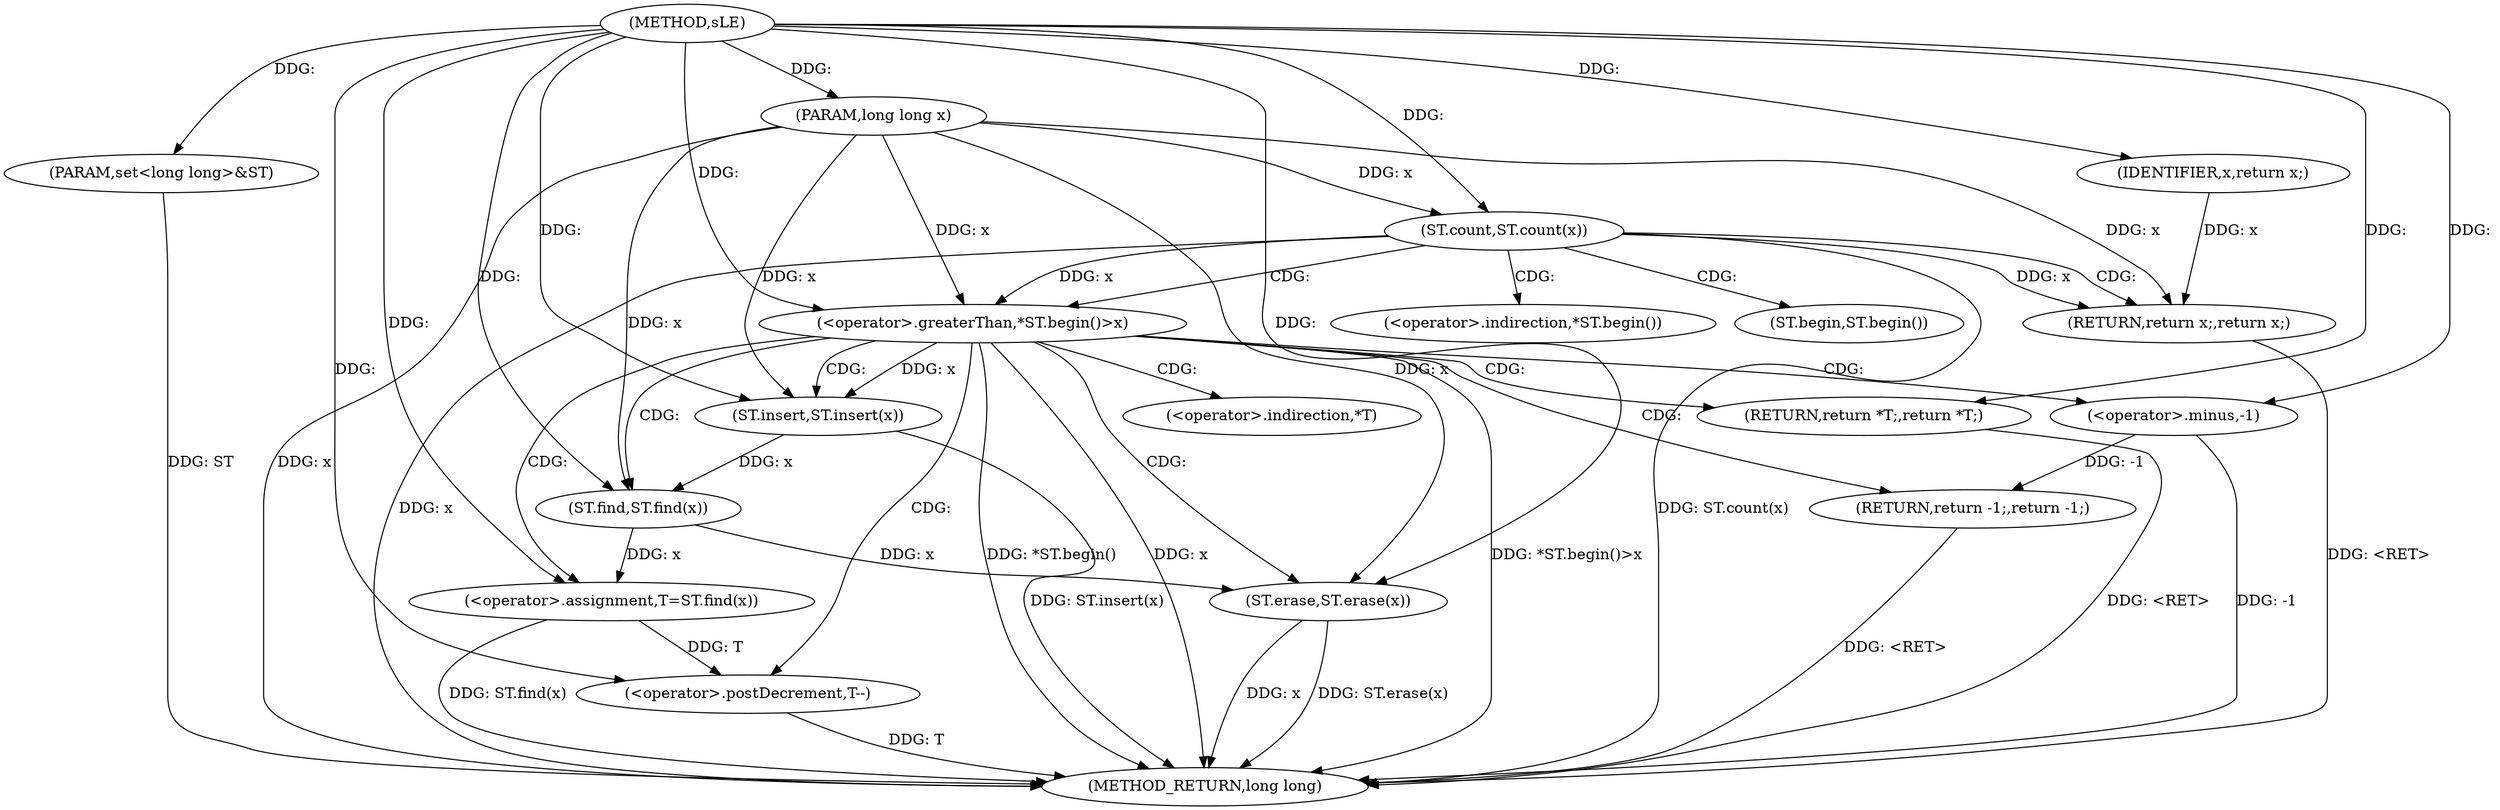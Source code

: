 digraph "sLE" {  
"1000646" [label = "(METHOD,sLE)" ]
"1000678" [label = "(METHOD_RETURN,long long)" ]
"1000647" [label = "(PARAM,long long x)" ]
"1000648" [label = "(PARAM,set<long long>&ST)" ]
"1000665" [label = "(ST.insert,ST.insert(x))" ]
"1000667" [label = "(<operator>.assignment,T=ST.find(x))" ]
"1000671" [label = "(<operator>.postDecrement,T--)" ]
"1000673" [label = "(ST.erase,ST.erase(x))" ]
"1000675" [label = "(RETURN,return *T;,return *T;)" ]
"1000651" [label = "(ST.count,ST.count(x))" ]
"1000657" [label = "(<operator>.greaterThan,*ST.begin()>x)" ]
"1000654" [label = "(RETURN,return x;,return x;)" ]
"1000662" [label = "(RETURN,return -1;,return -1;)" ]
"1000669" [label = "(ST.find,ST.find(x))" ]
"1000655" [label = "(IDENTIFIER,x,return x;)" ]
"1000663" [label = "(<operator>.minus,-1)" ]
"1000676" [label = "(<operator>.indirection,*T)" ]
"1000658" [label = "(<operator>.indirection,*ST.begin())" ]
"1000659" [label = "(ST.begin,ST.begin())" ]
  "1000662" -> "1000678"  [ label = "DDG: <RET>"] 
  "1000654" -> "1000678"  [ label = "DDG: <RET>"] 
  "1000647" -> "1000678"  [ label = "DDG: x"] 
  "1000648" -> "1000678"  [ label = "DDG: ST"] 
  "1000651" -> "1000678"  [ label = "DDG: x"] 
  "1000651" -> "1000678"  [ label = "DDG: ST.count(x)"] 
  "1000657" -> "1000678"  [ label = "DDG: *ST.begin()"] 
  "1000657" -> "1000678"  [ label = "DDG: x"] 
  "1000657" -> "1000678"  [ label = "DDG: *ST.begin()>x"] 
  "1000665" -> "1000678"  [ label = "DDG: ST.insert(x)"] 
  "1000667" -> "1000678"  [ label = "DDG: ST.find(x)"] 
  "1000671" -> "1000678"  [ label = "DDG: T"] 
  "1000673" -> "1000678"  [ label = "DDG: x"] 
  "1000673" -> "1000678"  [ label = "DDG: ST.erase(x)"] 
  "1000663" -> "1000678"  [ label = "DDG: -1"] 
  "1000675" -> "1000678"  [ label = "DDG: <RET>"] 
  "1000646" -> "1000647"  [ label = "DDG: "] 
  "1000646" -> "1000648"  [ label = "DDG: "] 
  "1000669" -> "1000667"  [ label = "DDG: x"] 
  "1000646" -> "1000675"  [ label = "DDG: "] 
  "1000657" -> "1000665"  [ label = "DDG: x"] 
  "1000647" -> "1000665"  [ label = "DDG: x"] 
  "1000646" -> "1000665"  [ label = "DDG: "] 
  "1000646" -> "1000667"  [ label = "DDG: "] 
  "1000667" -> "1000671"  [ label = "DDG: T"] 
  "1000646" -> "1000671"  [ label = "DDG: "] 
  "1000669" -> "1000673"  [ label = "DDG: x"] 
  "1000647" -> "1000673"  [ label = "DDG: x"] 
  "1000646" -> "1000673"  [ label = "DDG: "] 
  "1000647" -> "1000651"  [ label = "DDG: x"] 
  "1000646" -> "1000651"  [ label = "DDG: "] 
  "1000655" -> "1000654"  [ label = "DDG: x"] 
  "1000651" -> "1000654"  [ label = "DDG: x"] 
  "1000647" -> "1000654"  [ label = "DDG: x"] 
  "1000651" -> "1000657"  [ label = "DDG: x"] 
  "1000647" -> "1000657"  [ label = "DDG: x"] 
  "1000646" -> "1000657"  [ label = "DDG: "] 
  "1000663" -> "1000662"  [ label = "DDG: -1"] 
  "1000665" -> "1000669"  [ label = "DDG: x"] 
  "1000647" -> "1000669"  [ label = "DDG: x"] 
  "1000646" -> "1000669"  [ label = "DDG: "] 
  "1000646" -> "1000655"  [ label = "DDG: "] 
  "1000646" -> "1000663"  [ label = "DDG: "] 
  "1000651" -> "1000657"  [ label = "CDG: "] 
  "1000651" -> "1000658"  [ label = "CDG: "] 
  "1000651" -> "1000654"  [ label = "CDG: "] 
  "1000651" -> "1000659"  [ label = "CDG: "] 
  "1000657" -> "1000676"  [ label = "CDG: "] 
  "1000657" -> "1000665"  [ label = "CDG: "] 
  "1000657" -> "1000673"  [ label = "CDG: "] 
  "1000657" -> "1000667"  [ label = "CDG: "] 
  "1000657" -> "1000675"  [ label = "CDG: "] 
  "1000657" -> "1000662"  [ label = "CDG: "] 
  "1000657" -> "1000669"  [ label = "CDG: "] 
  "1000657" -> "1000663"  [ label = "CDG: "] 
  "1000657" -> "1000671"  [ label = "CDG: "] 
}
